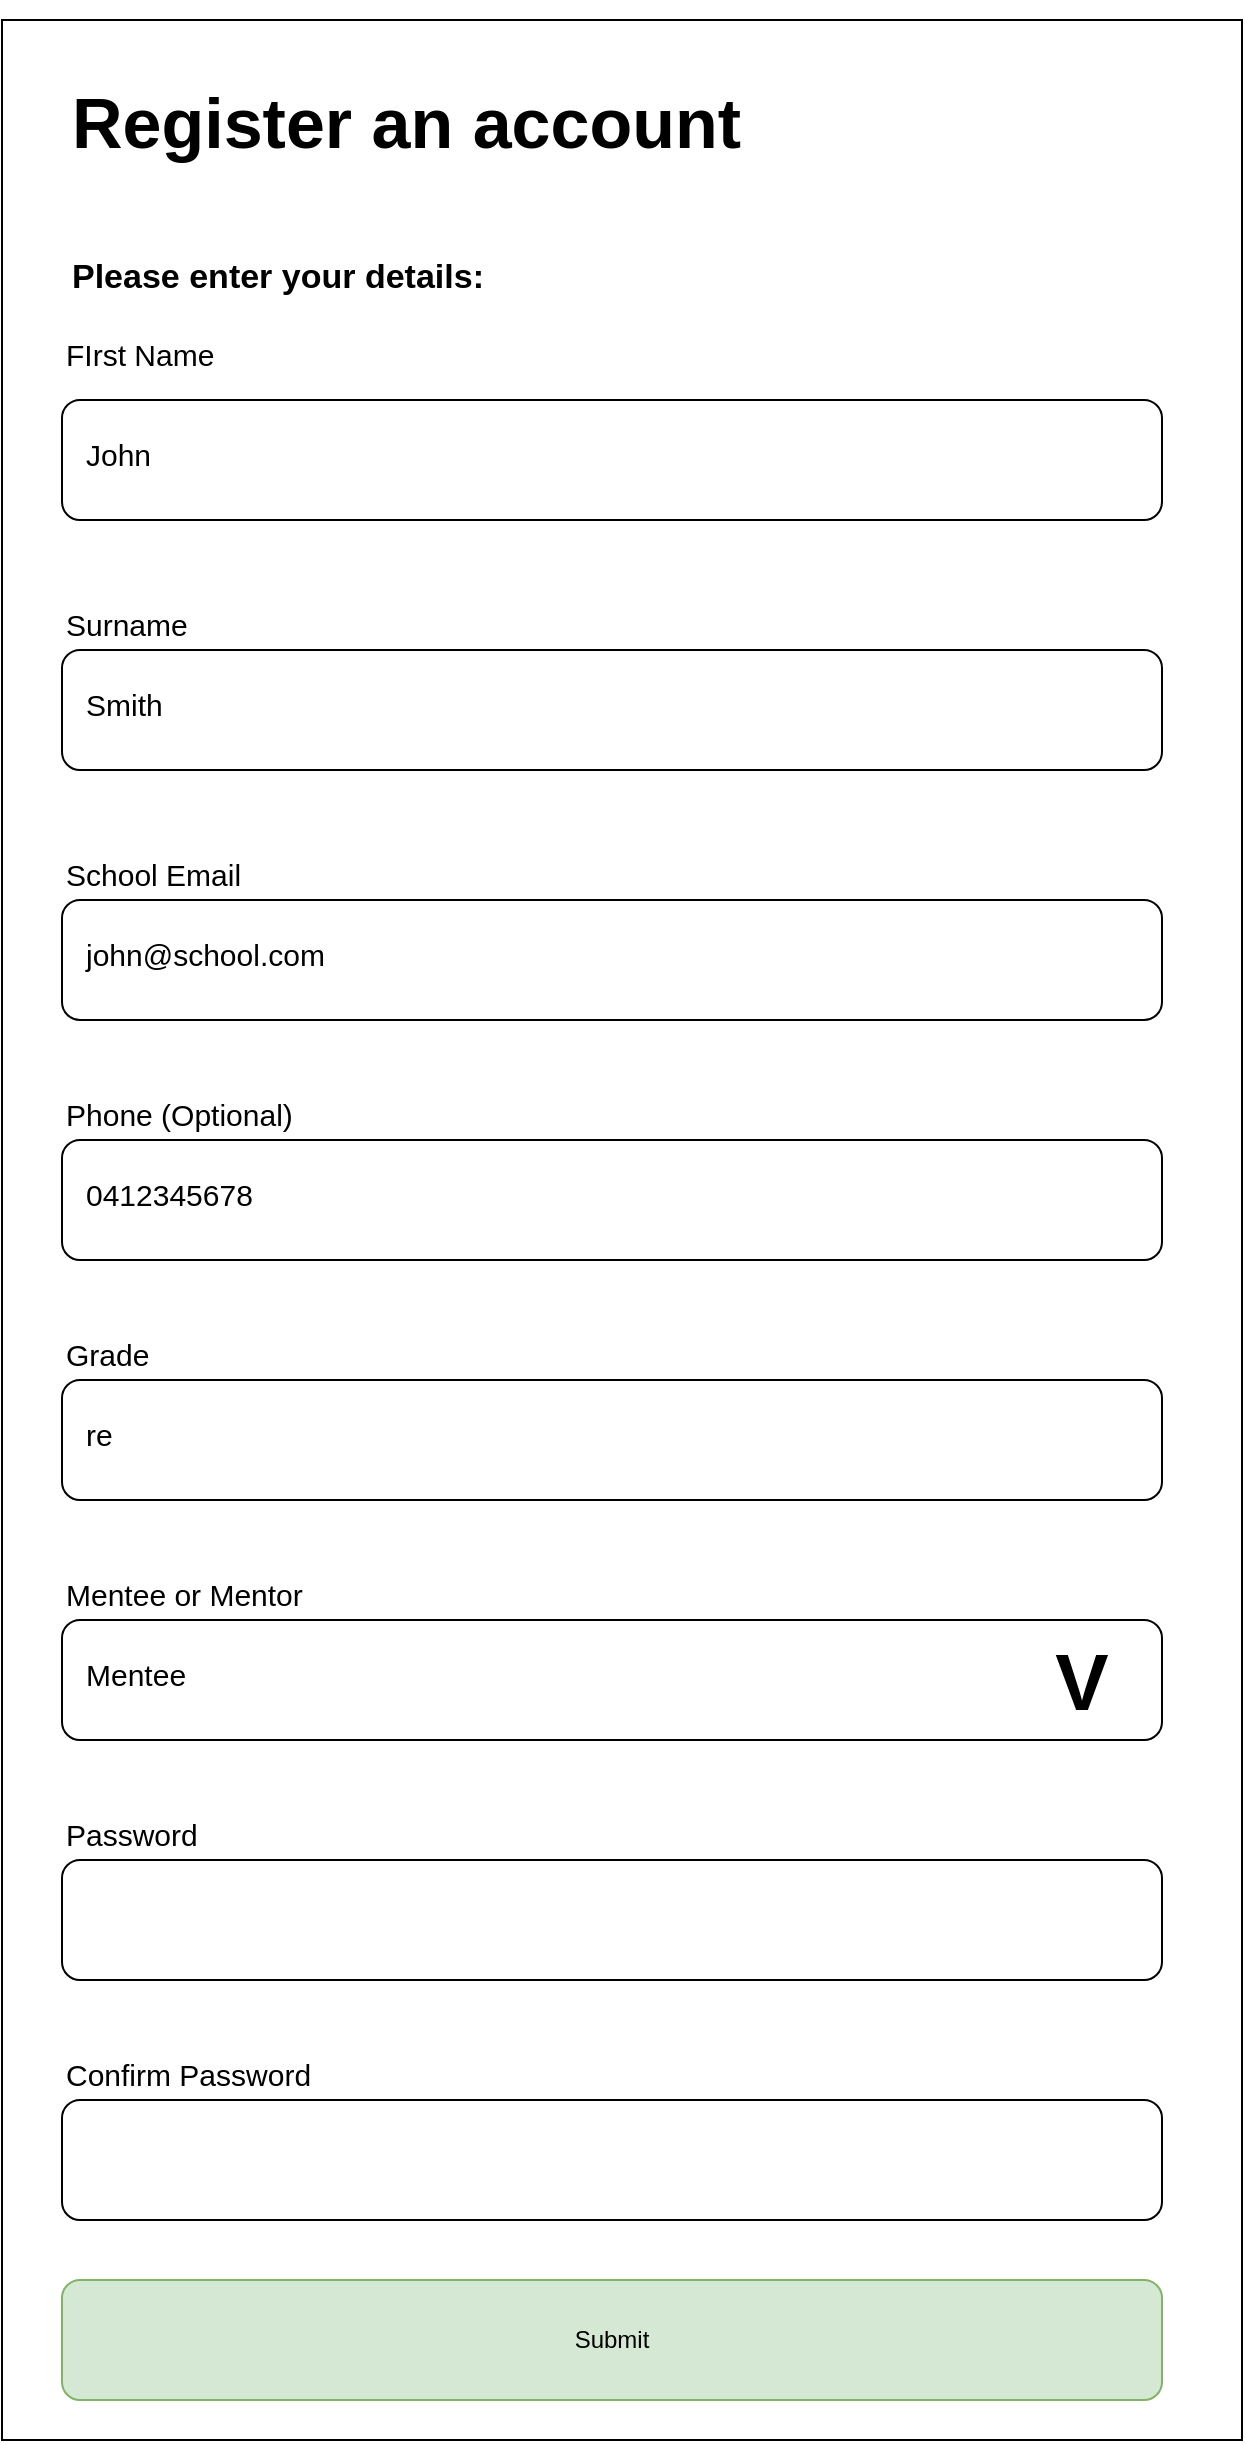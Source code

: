 <mxfile version="20.8.16" type="device"><diagram name="Page-1" id="_29S9JfiPIiBtTwBiU2v"><mxGraphModel dx="2074" dy="1205" grid="1" gridSize="10" guides="1" tooltips="1" connect="1" arrows="1" fold="1" page="1" pageScale="1" pageWidth="1654" pageHeight="1169" math="0" shadow="0"><root><mxCell id="0"/><mxCell id="1" parent="0"/><mxCell id="RC0tHrinQGLaDH6dOPW5-6" value="" style="rounded=0;whiteSpace=wrap;html=1;fontSize=17;" vertex="1" parent="1"><mxGeometry x="500" y="220" width="620" height="1210" as="geometry"/></mxCell><mxCell id="jNjB8IlZ2oDb5SdU0bEi-2" value="" style="rounded=1;whiteSpace=wrap;html=1;" parent="1" vertex="1"><mxGeometry x="530" y="410" width="550" height="60" as="geometry"/></mxCell><mxCell id="jNjB8IlZ2oDb5SdU0bEi-3" value="" style="rounded=1;whiteSpace=wrap;html=1;" parent="1" vertex="1"><mxGeometry x="530" y="535" width="550" height="60" as="geometry"/></mxCell><mxCell id="jNjB8IlZ2oDb5SdU0bEi-4" value="&lt;h1 style=&quot;&quot;&gt;&lt;font style=&quot;font-size: 35px;&quot;&gt;Register an account&lt;/font&gt;&lt;/h1&gt;" style="text;html=1;strokeColor=none;fillColor=none;spacing=5;spacingTop=-20;whiteSpace=wrap;overflow=hidden;rounded=0;fontSize=23;" parent="1" vertex="1"><mxGeometry x="530" y="220" width="510" height="90" as="geometry"/></mxCell><mxCell id="jNjB8IlZ2oDb5SdU0bEi-5" value="Submit" style="rounded=1;whiteSpace=wrap;html=1;fillColor=#d5e8d4;strokeColor=#82b366;" parent="1" vertex="1"><mxGeometry x="530" y="1350" width="550" height="60" as="geometry"/></mxCell><mxCell id="jNjB8IlZ2oDb5SdU0bEi-6" value="&lt;font style=&quot;font-size: 15px;&quot;&gt;FIrst Name&lt;/font&gt;" style="text;html=1;strokeColor=none;fillColor=none;align=left;verticalAlign=middle;whiteSpace=wrap;rounded=0;fontSize=35;" parent="1" vertex="1"><mxGeometry x="530" y="360" width="140" height="40" as="geometry"/></mxCell><mxCell id="RC0tHrinQGLaDH6dOPW5-2" value="&lt;font style=&quot;font-size: 15px;&quot;&gt;Surname&lt;/font&gt;" style="text;html=1;strokeColor=none;fillColor=none;align=left;verticalAlign=middle;whiteSpace=wrap;rounded=0;fontSize=35;" vertex="1" parent="1"><mxGeometry x="530" y="495" width="380" height="40" as="geometry"/></mxCell><mxCell id="RC0tHrinQGLaDH6dOPW5-3" value="&lt;h1 style=&quot;&quot;&gt;&lt;font style=&quot;font-size: 17px;&quot;&gt;Please enter your details:&lt;/font&gt;&lt;/h1&gt;" style="text;html=1;strokeColor=none;fillColor=none;spacing=5;spacingTop=-20;whiteSpace=wrap;overflow=hidden;rounded=0;fontSize=23;" vertex="1" parent="1"><mxGeometry x="530" y="290" width="360" height="90" as="geometry"/></mxCell><mxCell id="RC0tHrinQGLaDH6dOPW5-4" value="&lt;font style=&quot;font-size: 15px;&quot;&gt;John&lt;/font&gt;" style="text;html=1;strokeColor=none;fillColor=none;align=left;verticalAlign=middle;whiteSpace=wrap;rounded=0;fontSize=35;" vertex="1" parent="1"><mxGeometry x="540" y="410" width="140" height="40" as="geometry"/></mxCell><mxCell id="RC0tHrinQGLaDH6dOPW5-5" value="&lt;font style=&quot;font-size: 15px;&quot;&gt;Smith&lt;/font&gt;" style="text;html=1;strokeColor=none;fillColor=none;align=left;verticalAlign=middle;whiteSpace=wrap;rounded=0;fontSize=35;" vertex="1" parent="1"><mxGeometry x="540" y="535" width="350" height="40" as="geometry"/></mxCell><mxCell id="RC0tHrinQGLaDH6dOPW5-13" value="" style="rounded=1;whiteSpace=wrap;html=1;" vertex="1" parent="1"><mxGeometry x="530" y="660" width="550" height="60" as="geometry"/></mxCell><mxCell id="RC0tHrinQGLaDH6dOPW5-14" value="&lt;font style=&quot;font-size: 15px;&quot;&gt;School Email&lt;/font&gt;" style="text;html=1;strokeColor=none;fillColor=none;align=left;verticalAlign=middle;whiteSpace=wrap;rounded=0;fontSize=35;" vertex="1" parent="1"><mxGeometry x="530" y="620" width="380" height="40" as="geometry"/></mxCell><mxCell id="RC0tHrinQGLaDH6dOPW5-15" value="&lt;font style=&quot;font-size: 15px;&quot;&gt;john@school.com&lt;/font&gt;" style="text;html=1;strokeColor=none;fillColor=none;align=left;verticalAlign=middle;whiteSpace=wrap;rounded=0;fontSize=35;" vertex="1" parent="1"><mxGeometry x="540" y="660" width="350" height="40" as="geometry"/></mxCell><mxCell id="RC0tHrinQGLaDH6dOPW5-16" value="" style="rounded=1;whiteSpace=wrap;html=1;" vertex="1" parent="1"><mxGeometry x="530" y="780" width="550" height="60" as="geometry"/></mxCell><mxCell id="RC0tHrinQGLaDH6dOPW5-17" value="&lt;span style=&quot;font-size: 15px;&quot;&gt;Phone (Optional)&lt;/span&gt;" style="text;html=1;strokeColor=none;fillColor=none;align=left;verticalAlign=middle;whiteSpace=wrap;rounded=0;fontSize=35;" vertex="1" parent="1"><mxGeometry x="530" y="740" width="380" height="40" as="geometry"/></mxCell><mxCell id="RC0tHrinQGLaDH6dOPW5-18" value="&lt;font style=&quot;font-size: 15px;&quot;&gt;0412345678&lt;/font&gt;" style="text;html=1;strokeColor=none;fillColor=none;align=left;verticalAlign=middle;whiteSpace=wrap;rounded=0;fontSize=35;" vertex="1" parent="1"><mxGeometry x="540" y="780" width="350" height="40" as="geometry"/></mxCell><mxCell id="RC0tHrinQGLaDH6dOPW5-19" value="" style="rounded=1;whiteSpace=wrap;html=1;" vertex="1" parent="1"><mxGeometry x="530" y="900" width="550" height="60" as="geometry"/></mxCell><mxCell id="RC0tHrinQGLaDH6dOPW5-20" value="&lt;font style=&quot;font-size: 15px;&quot;&gt;Grade&lt;/font&gt;" style="text;html=1;strokeColor=none;fillColor=none;align=left;verticalAlign=middle;whiteSpace=wrap;rounded=0;fontSize=35;" vertex="1" parent="1"><mxGeometry x="530" y="860" width="380" height="40" as="geometry"/></mxCell><mxCell id="RC0tHrinQGLaDH6dOPW5-21" value="&lt;font style=&quot;font-size: 15px;&quot;&gt;re&lt;/font&gt;" style="text;html=1;strokeColor=none;fillColor=none;align=left;verticalAlign=middle;whiteSpace=wrap;rounded=0;fontSize=35;" vertex="1" parent="1"><mxGeometry x="540" y="900" width="350" height="40" as="geometry"/></mxCell><mxCell id="RC0tHrinQGLaDH6dOPW5-22" value="" style="rounded=1;whiteSpace=wrap;html=1;" vertex="1" parent="1"><mxGeometry x="530" y="1020" width="550" height="60" as="geometry"/></mxCell><mxCell id="RC0tHrinQGLaDH6dOPW5-23" value="&lt;font style=&quot;font-size: 15px;&quot;&gt;Mentee or Mentor&lt;/font&gt;" style="text;html=1;strokeColor=none;fillColor=none;align=left;verticalAlign=middle;whiteSpace=wrap;rounded=0;fontSize=35;" vertex="1" parent="1"><mxGeometry x="530" y="980" width="380" height="40" as="geometry"/></mxCell><mxCell id="RC0tHrinQGLaDH6dOPW5-24" value="&lt;font style=&quot;font-size: 15px;&quot;&gt;Mentee&lt;/font&gt;" style="text;html=1;strokeColor=none;fillColor=none;align=left;verticalAlign=middle;whiteSpace=wrap;rounded=0;fontSize=35;" vertex="1" parent="1"><mxGeometry x="540" y="1020" width="350" height="40" as="geometry"/></mxCell><mxCell id="RC0tHrinQGLaDH6dOPW5-25" value="" style="rounded=1;whiteSpace=wrap;html=1;" vertex="1" parent="1"><mxGeometry x="530" y="1140" width="550" height="60" as="geometry"/></mxCell><mxCell id="RC0tHrinQGLaDH6dOPW5-26" value="&lt;font style=&quot;font-size: 15px;&quot;&gt;Password&lt;/font&gt;" style="text;html=1;strokeColor=none;fillColor=none;align=left;verticalAlign=middle;whiteSpace=wrap;rounded=0;fontSize=35;" vertex="1" parent="1"><mxGeometry x="530" y="1100" width="380" height="40" as="geometry"/></mxCell><mxCell id="RC0tHrinQGLaDH6dOPW5-28" value="" style="rounded=1;whiteSpace=wrap;html=1;" vertex="1" parent="1"><mxGeometry x="530" y="1260" width="550" height="60" as="geometry"/></mxCell><mxCell id="RC0tHrinQGLaDH6dOPW5-29" value="&lt;font style=&quot;font-size: 15px;&quot;&gt;Confirm Password&lt;/font&gt;" style="text;html=1;strokeColor=none;fillColor=none;align=left;verticalAlign=middle;whiteSpace=wrap;rounded=0;fontSize=35;" vertex="1" parent="1"><mxGeometry x="530" y="1220" width="380" height="40" as="geometry"/></mxCell><mxCell id="RC0tHrinQGLaDH6dOPW5-31" value="V" style="text;html=1;strokeColor=none;fillColor=none;align=center;verticalAlign=middle;whiteSpace=wrap;rounded=0;fontSize=40;fontStyle=1" vertex="1" parent="1"><mxGeometry x="1010" y="1035" width="60" height="30" as="geometry"/></mxCell></root></mxGraphModel></diagram></mxfile>